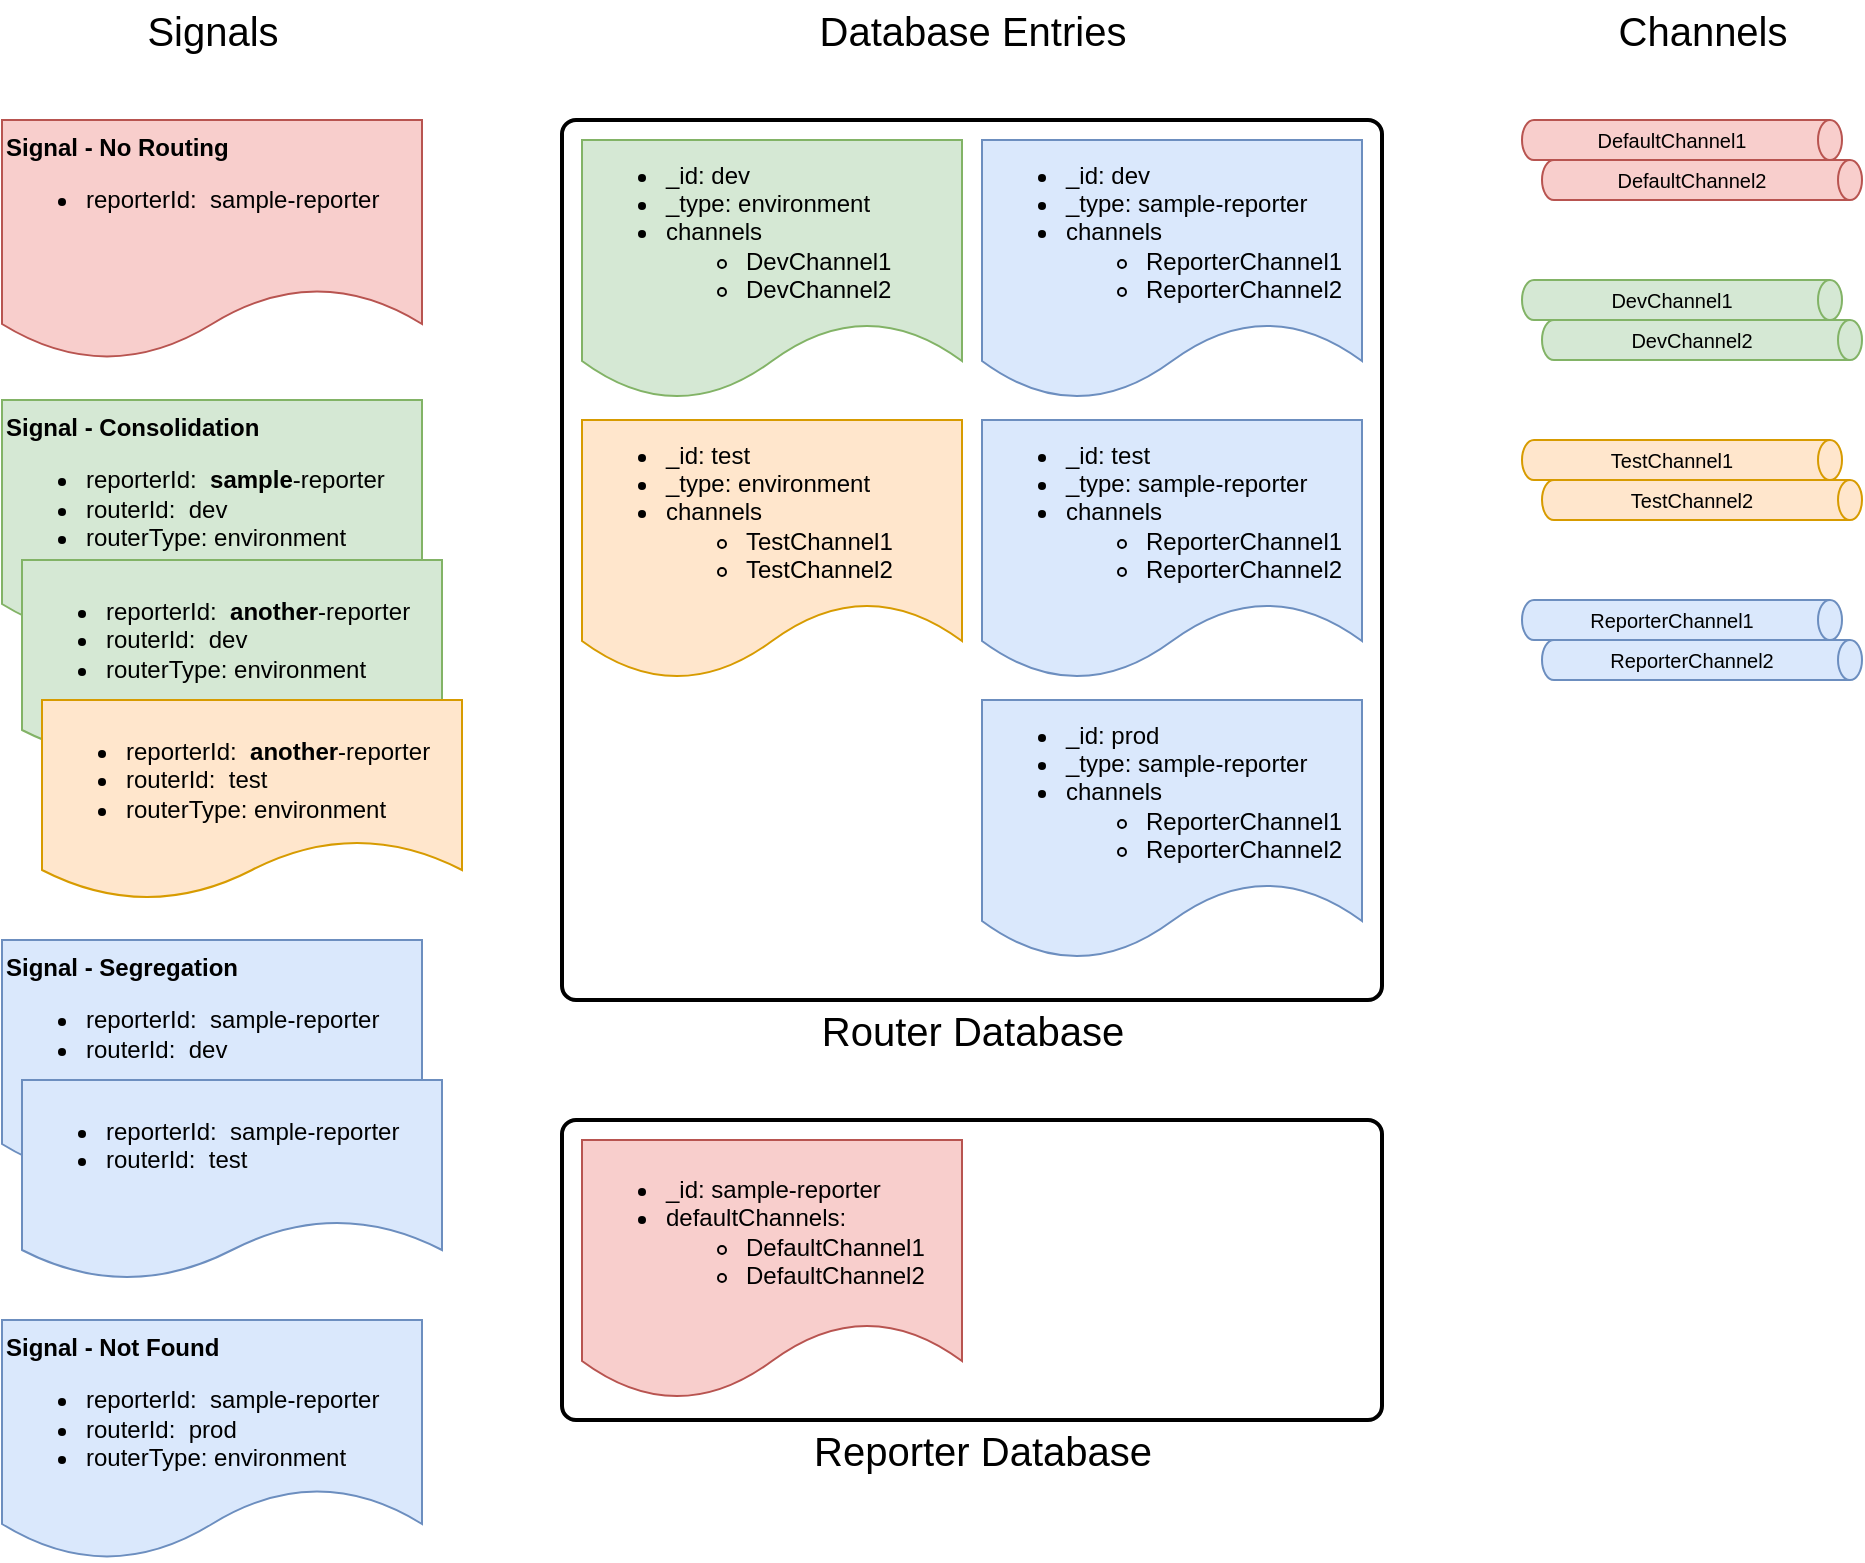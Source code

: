 <mxfile version="13.7.9" type="device"><diagram id="PfTygOIWGS11-Fd1YPQf" name="Page-1"><mxGraphModel dx="1042" dy="684" grid="1" gridSize="10" guides="1" tooltips="1" connect="1" arrows="1" fold="1" page="1" pageScale="1" pageWidth="1100" pageHeight="850" math="0" shadow="0"><root><mxCell id="0"/><mxCell id="1" parent="0"/><mxCell id="bFzSu5vXNLV6uOrNFJgh-3" value="&lt;b&gt;Signal - No Routing&lt;/b&gt;&lt;br&gt;&lt;ul&gt;&lt;li&gt;reporterId:&amp;nbsp; sample-reporter&lt;/li&gt;&lt;/ul&gt;" style="shape=document;whiteSpace=wrap;html=1;boundedLbl=1;align=left;verticalAlign=top;fillColor=#f8cecc;strokeColor=#b85450;" vertex="1" parent="1"><mxGeometry x="40" y="80" width="210" height="120" as="geometry"/></mxCell><mxCell id="bFzSu5vXNLV6uOrNFJgh-9" value="Signals" style="text;html=1;align=center;verticalAlign=middle;resizable=0;points=[];autosize=1;fontSize=20;" vertex="1" parent="1"><mxGeometry x="105" y="20" width="80" height="30" as="geometry"/></mxCell><mxCell id="bFzSu5vXNLV6uOrNFJgh-10" value="" style="rounded=1;whiteSpace=wrap;html=1;absoluteArcSize=1;arcSize=14;strokeWidth=2;fontSize=20;" vertex="1" parent="1"><mxGeometry x="320" y="80" width="410" height="440" as="geometry"/></mxCell><mxCell id="bFzSu5vXNLV6uOrNFJgh-11" value="&lt;ul&gt;&lt;li&gt;_id: dev&lt;/li&gt;&lt;li&gt;_type: environment&lt;/li&gt;&lt;li&gt;channels&lt;/li&gt;&lt;ul&gt;&lt;li&gt;DevChannel1&lt;/li&gt;&lt;li&gt;DevChannel2&lt;/li&gt;&lt;/ul&gt;&lt;/ul&gt;" style="shape=document;whiteSpace=wrap;html=1;boundedLbl=1;align=left;fillColor=#d5e8d4;strokeColor=#82b366;" vertex="1" parent="1"><mxGeometry x="330" y="90" width="190" height="130" as="geometry"/></mxCell><mxCell id="bFzSu5vXNLV6uOrNFJgh-12" value="&lt;ul&gt;&lt;li&gt;_id: test&lt;/li&gt;&lt;li&gt;_type: environment&lt;/li&gt;&lt;li&gt;channels&lt;/li&gt;&lt;ul&gt;&lt;li&gt;TestChannel1&lt;/li&gt;&lt;li&gt;TestChannel2&lt;/li&gt;&lt;/ul&gt;&lt;/ul&gt;" style="shape=document;whiteSpace=wrap;html=1;boundedLbl=1;align=left;fillColor=#ffe6cc;strokeColor=#d79b00;" vertex="1" parent="1"><mxGeometry x="330" y="230" width="190" height="130" as="geometry"/></mxCell><mxCell id="bFzSu5vXNLV6uOrNFJgh-13" value="&lt;ul&gt;&lt;li&gt;_id: dev&lt;/li&gt;&lt;li&gt;_type: sample-reporter&lt;/li&gt;&lt;li&gt;channels&lt;/li&gt;&lt;ul&gt;&lt;li&gt;ReporterChannel1&lt;/li&gt;&lt;li&gt;ReporterChannel2&lt;/li&gt;&lt;/ul&gt;&lt;/ul&gt;" style="shape=document;whiteSpace=wrap;html=1;boundedLbl=1;align=left;fillColor=#dae8fc;strokeColor=#6c8ebf;" vertex="1" parent="1"><mxGeometry x="530" y="90" width="190" height="130" as="geometry"/></mxCell><mxCell id="bFzSu5vXNLV6uOrNFJgh-14" value="&lt;ul&gt;&lt;li&gt;_id: test&lt;/li&gt;&lt;li&gt;_type: sample-reporter&lt;/li&gt;&lt;li&gt;channels&lt;/li&gt;&lt;ul&gt;&lt;li&gt;ReporterChannel1&lt;/li&gt;&lt;li&gt;ReporterChannel2&lt;/li&gt;&lt;/ul&gt;&lt;/ul&gt;" style="shape=document;whiteSpace=wrap;html=1;boundedLbl=1;align=left;fillColor=#dae8fc;strokeColor=#6c8ebf;" vertex="1" parent="1"><mxGeometry x="530" y="230" width="190" height="130" as="geometry"/></mxCell><mxCell id="bFzSu5vXNLV6uOrNFJgh-31" value="Reporter Database" style="text;html=1;align=center;verticalAlign=middle;resizable=0;points=[];autosize=1;fontSize=20;" vertex="1" parent="1"><mxGeometry x="440" y="730" width="180" height="30" as="geometry"/></mxCell><mxCell id="bFzSu5vXNLV6uOrNFJgh-32" value="" style="rounded=1;whiteSpace=wrap;html=1;absoluteArcSize=1;arcSize=14;strokeWidth=2;fontSize=20;" vertex="1" parent="1"><mxGeometry x="320" y="580" width="410" height="150" as="geometry"/></mxCell><mxCell id="bFzSu5vXNLV6uOrNFJgh-33" value="&lt;ul&gt;&lt;li&gt;_id: sample-reporter&lt;/li&gt;&lt;li&gt;defaultChannels:&lt;/li&gt;&lt;ul&gt;&lt;li&gt;DefaultChannel1&lt;/li&gt;&lt;li&gt;DefaultChannel2&lt;/li&gt;&lt;/ul&gt;&lt;/ul&gt;" style="shape=document;whiteSpace=wrap;html=1;boundedLbl=1;align=left;fillColor=#f8cecc;strokeColor=#b85450;" vertex="1" parent="1"><mxGeometry x="330" y="590" width="190" height="130" as="geometry"/></mxCell><mxCell id="bFzSu5vXNLV6uOrNFJgh-40" value="DefaultChannel1" style="shape=cylinder3;whiteSpace=wrap;html=1;boundedLbl=1;backgroundOutline=1;size=6;strokeColor=#b85450;fillColor=#f8cecc;fontSize=10;direction=south;" vertex="1" parent="1"><mxGeometry x="800" y="80" width="160" height="20" as="geometry"/></mxCell><mxCell id="bFzSu5vXNLV6uOrNFJgh-42" value="DefaultChannel2" style="shape=cylinder3;whiteSpace=wrap;html=1;boundedLbl=1;backgroundOutline=1;size=6;strokeColor=#b85450;fillColor=#f8cecc;fontSize=10;direction=south;" vertex="1" parent="1"><mxGeometry x="810" y="100" width="160" height="20" as="geometry"/></mxCell><mxCell id="bFzSu5vXNLV6uOrNFJgh-43" value="DevChannel1" style="shape=cylinder3;whiteSpace=wrap;html=1;boundedLbl=1;backgroundOutline=1;size=6;strokeColor=#82b366;fillColor=#d5e8d4;fontSize=10;direction=south;" vertex="1" parent="1"><mxGeometry x="800" y="160" width="160" height="20" as="geometry"/></mxCell><mxCell id="bFzSu5vXNLV6uOrNFJgh-44" value="DevChannel2" style="shape=cylinder3;whiteSpace=wrap;html=1;boundedLbl=1;backgroundOutline=1;size=6;strokeColor=#82b366;fillColor=#d5e8d4;fontSize=10;direction=south;" vertex="1" parent="1"><mxGeometry x="810" y="180" width="160" height="20" as="geometry"/></mxCell><mxCell id="bFzSu5vXNLV6uOrNFJgh-45" value="TestChannel1" style="shape=cylinder3;whiteSpace=wrap;html=1;boundedLbl=1;backgroundOutline=1;size=6;strokeColor=#d79b00;fillColor=#ffe6cc;fontSize=10;direction=south;" vertex="1" parent="1"><mxGeometry x="800" y="240" width="160" height="20" as="geometry"/></mxCell><mxCell id="bFzSu5vXNLV6uOrNFJgh-46" value="TestChannel2" style="shape=cylinder3;whiteSpace=wrap;html=1;boundedLbl=1;backgroundOutline=1;size=6;strokeColor=#d79b00;fillColor=#ffe6cc;fontSize=10;direction=south;" vertex="1" parent="1"><mxGeometry x="810" y="260" width="160" height="20" as="geometry"/></mxCell><mxCell id="bFzSu5vXNLV6uOrNFJgh-47" value="ReporterChannel1" style="shape=cylinder3;whiteSpace=wrap;html=1;boundedLbl=1;backgroundOutline=1;size=6;strokeColor=#6c8ebf;fillColor=#dae8fc;fontSize=10;direction=south;" vertex="1" parent="1"><mxGeometry x="800" y="320" width="160" height="20" as="geometry"/></mxCell><mxCell id="bFzSu5vXNLV6uOrNFJgh-48" value="ReporterChannel2" style="shape=cylinder3;whiteSpace=wrap;html=1;boundedLbl=1;backgroundOutline=1;size=6;strokeColor=#6c8ebf;fillColor=#dae8fc;fontSize=10;direction=south;" vertex="1" parent="1"><mxGeometry x="810" y="340" width="160" height="20" as="geometry"/></mxCell><mxCell id="bFzSu5vXNLV6uOrNFJgh-49" value="&lt;b&gt;Signal - Consolidation&lt;/b&gt;&lt;br&gt;&lt;ul&gt;&lt;li&gt;reporterId:&amp;nbsp; &lt;b&gt;sample&lt;/b&gt;-reporter&lt;/li&gt;&lt;li&gt;routerId:&amp;nbsp; dev&lt;/li&gt;&lt;li&gt;routerType: environment&lt;/li&gt;&lt;/ul&gt;" style="shape=document;whiteSpace=wrap;html=1;boundedLbl=1;align=left;verticalAlign=top;fillColor=#d5e8d4;strokeColor=#82b366;" vertex="1" parent="1"><mxGeometry x="40" y="220" width="210" height="120" as="geometry"/></mxCell><mxCell id="bFzSu5vXNLV6uOrNFJgh-52" value="&lt;ul&gt;&lt;li&gt;reporterId:&amp;nbsp; &lt;b&gt;another&lt;/b&gt;-reporter&lt;/li&gt;&lt;li&gt;routerId:&amp;nbsp; dev&lt;/li&gt;&lt;li&gt;routerType: environment&lt;/li&gt;&lt;/ul&gt;" style="shape=document;whiteSpace=wrap;html=1;boundedLbl=1;align=left;verticalAlign=top;fillColor=#d5e8d4;strokeColor=#82b366;" vertex="1" parent="1"><mxGeometry x="50" y="300" width="210" height="100" as="geometry"/></mxCell><mxCell id="bFzSu5vXNLV6uOrNFJgh-53" value="&lt;ul&gt;&lt;li&gt;reporterId:&amp;nbsp; &lt;b&gt;another&lt;/b&gt;-reporter&lt;/li&gt;&lt;li&gt;routerId:&amp;nbsp; test&lt;/li&gt;&lt;li&gt;routerType: environment&lt;/li&gt;&lt;/ul&gt;" style="shape=document;whiteSpace=wrap;html=1;boundedLbl=1;align=left;verticalAlign=top;fillColor=#ffe6cc;strokeColor=#d79b00;" vertex="1" parent="1"><mxGeometry x="60" y="370" width="210" height="100" as="geometry"/></mxCell><mxCell id="bFzSu5vXNLV6uOrNFJgh-54" value="&lt;b&gt;Signal - Segregation&lt;/b&gt;&lt;br&gt;&lt;ul&gt;&lt;li&gt;reporterId:&amp;nbsp; sample-reporter&lt;/li&gt;&lt;li&gt;routerId:&amp;nbsp; dev&lt;/li&gt;&lt;/ul&gt;" style="shape=document;whiteSpace=wrap;html=1;boundedLbl=1;align=left;verticalAlign=top;fillColor=#dae8fc;strokeColor=#6c8ebf;" vertex="1" parent="1"><mxGeometry x="40" y="490" width="210" height="120" as="geometry"/></mxCell><mxCell id="bFzSu5vXNLV6uOrNFJgh-55" value="&lt;ul&gt;&lt;li&gt;reporterId:&amp;nbsp; sample-reporter&lt;/li&gt;&lt;li&gt;routerId:&amp;nbsp; test&lt;/li&gt;&lt;/ul&gt;" style="shape=document;whiteSpace=wrap;html=1;boundedLbl=1;align=left;verticalAlign=top;fillColor=#dae8fc;strokeColor=#6c8ebf;" vertex="1" parent="1"><mxGeometry x="50" y="560" width="210" height="100" as="geometry"/></mxCell><mxCell id="bFzSu5vXNLV6uOrNFJgh-57" value="&lt;b&gt;Signal - Not Found&lt;/b&gt;&lt;br&gt;&lt;ul&gt;&lt;li&gt;reporterId:&amp;nbsp; sample-reporter&lt;/li&gt;&lt;li&gt;routerId:&amp;nbsp; prod&lt;/li&gt;&lt;li&gt;routerType: environment&lt;/li&gt;&lt;/ul&gt;" style="shape=document;whiteSpace=wrap;html=1;boundedLbl=1;align=left;verticalAlign=top;fillColor=#dae8fc;strokeColor=#6c8ebf;" vertex="1" parent="1"><mxGeometry x="40" y="680" width="210" height="120" as="geometry"/></mxCell><mxCell id="bFzSu5vXNLV6uOrNFJgh-58" value="&lt;ul&gt;&lt;li&gt;_id: prod&lt;/li&gt;&lt;li&gt;_type: sample-reporter&lt;/li&gt;&lt;li&gt;channels&lt;/li&gt;&lt;ul&gt;&lt;li&gt;ReporterChannel1&lt;/li&gt;&lt;li&gt;ReporterChannel2&lt;/li&gt;&lt;/ul&gt;&lt;/ul&gt;" style="shape=document;whiteSpace=wrap;html=1;boundedLbl=1;align=left;fillColor=#dae8fc;strokeColor=#6c8ebf;" vertex="1" parent="1"><mxGeometry x="530" y="370" width="190" height="130" as="geometry"/></mxCell><mxCell id="bFzSu5vXNLV6uOrNFJgh-59" value="Channels" style="text;html=1;align=center;verticalAlign=middle;resizable=0;points=[];autosize=1;fontSize=20;" vertex="1" parent="1"><mxGeometry x="840" y="20" width="100" height="30" as="geometry"/></mxCell><mxCell id="bFzSu5vXNLV6uOrNFJgh-60" value="Router Database" style="text;html=1;align=center;verticalAlign=middle;resizable=0;points=[];autosize=1;fontSize=20;" vertex="1" parent="1"><mxGeometry x="440" y="520" width="170" height="30" as="geometry"/></mxCell><mxCell id="bFzSu5vXNLV6uOrNFJgh-61" value="Database Entries" style="text;html=1;align=center;verticalAlign=middle;resizable=0;points=[];autosize=1;fontSize=20;" vertex="1" parent="1"><mxGeometry x="440" y="20" width="170" height="30" as="geometry"/></mxCell></root></mxGraphModel></diagram></mxfile>